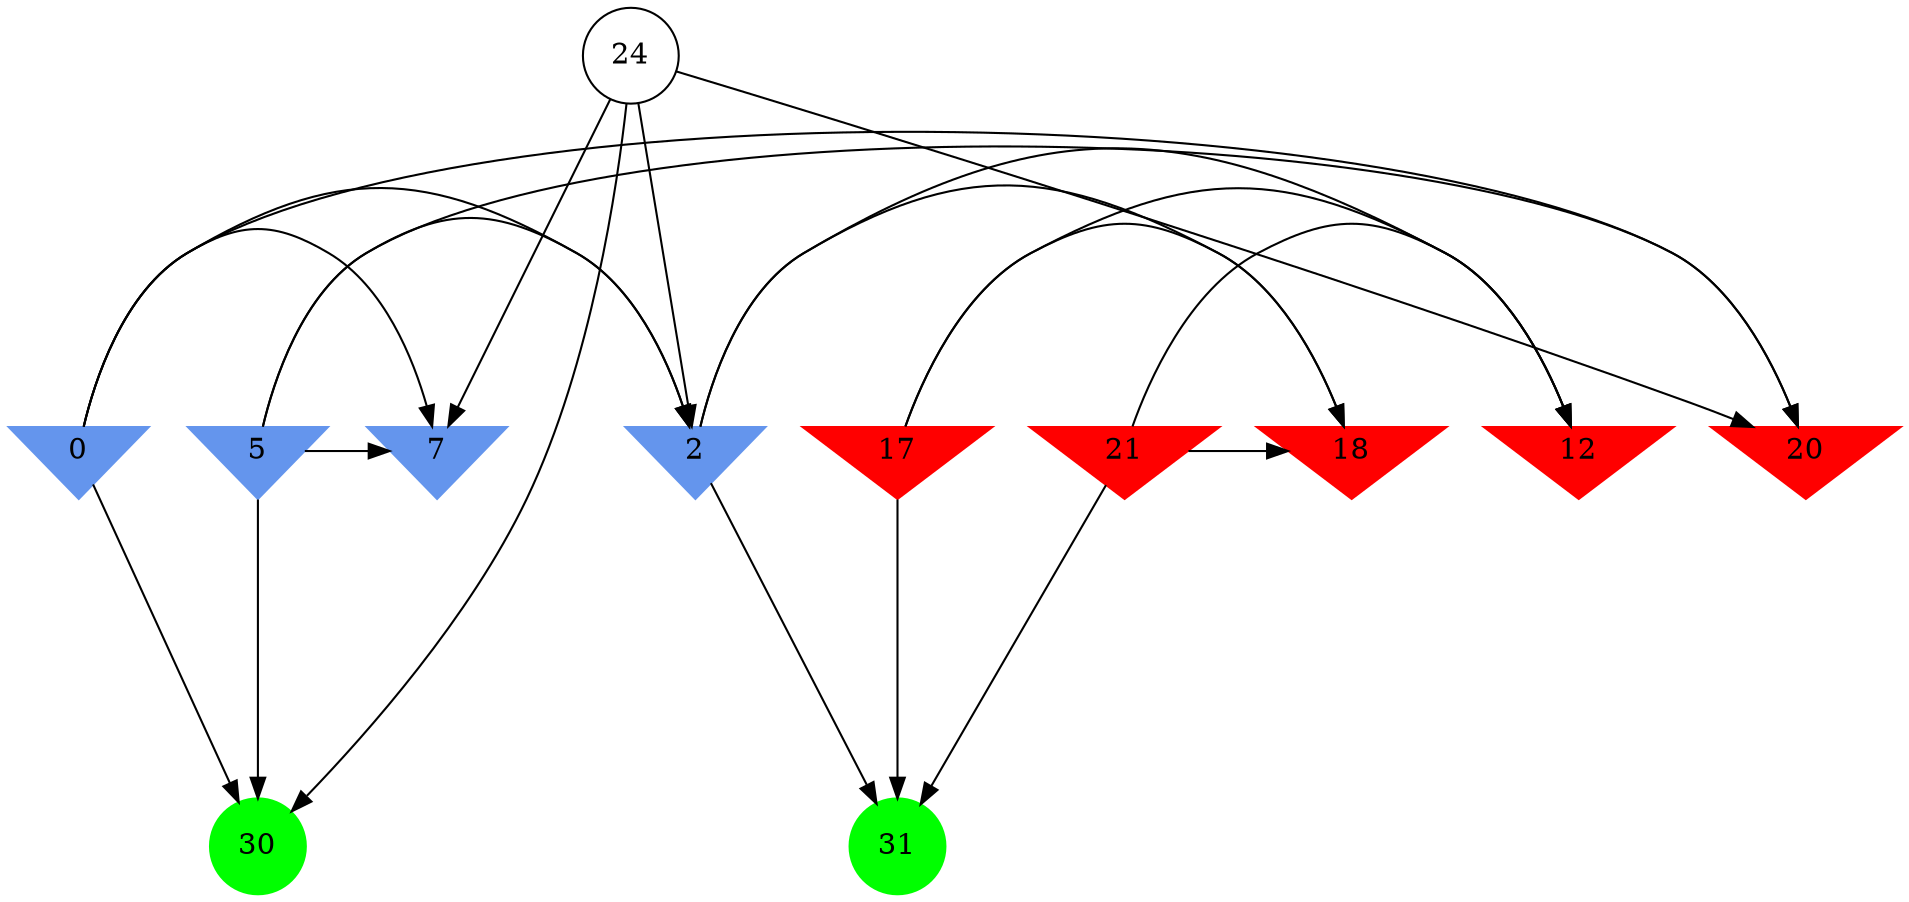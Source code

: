 digraph brain {
	ranksep=2.0;
	0 [shape=invtriangle,style=filled,color=cornflowerblue];
	2 [shape=invtriangle,style=filled,color=cornflowerblue];
	5 [shape=invtriangle,style=filled,color=cornflowerblue];
	7 [shape=invtriangle,style=filled,color=cornflowerblue];
	12 [shape=invtriangle,style=filled,color=red];
	17 [shape=invtriangle,style=filled,color=red];
	18 [shape=invtriangle,style=filled,color=red];
	20 [shape=invtriangle,style=filled,color=red];
	21 [shape=invtriangle,style=filled,color=red];
	24 [shape=circle,color=black];
	30 [shape=circle,style=filled,color=green];
	31 [shape=circle,style=filled,color=green];
	5	->	30;
	5	->	20;
	5	->	2;
	5	->	7;
	24	->	30;
	24	->	20;
	24	->	2;
	24	->	7;
	0	->	30;
	0	->	20;
	0	->	2;
	0	->	7;
	21	->	18;
	21	->	31;
	21	->	12;
	17	->	18;
	17	->	31;
	17	->	12;
	2	->	18;
	2	->	31;
	2	->	12;
	{ rank=same; 0; 2; 5; 7; 12; 17; 18; 20; 21; }
	{ rank=same; 24; }
	{ rank=same; 30; 31; }
}
